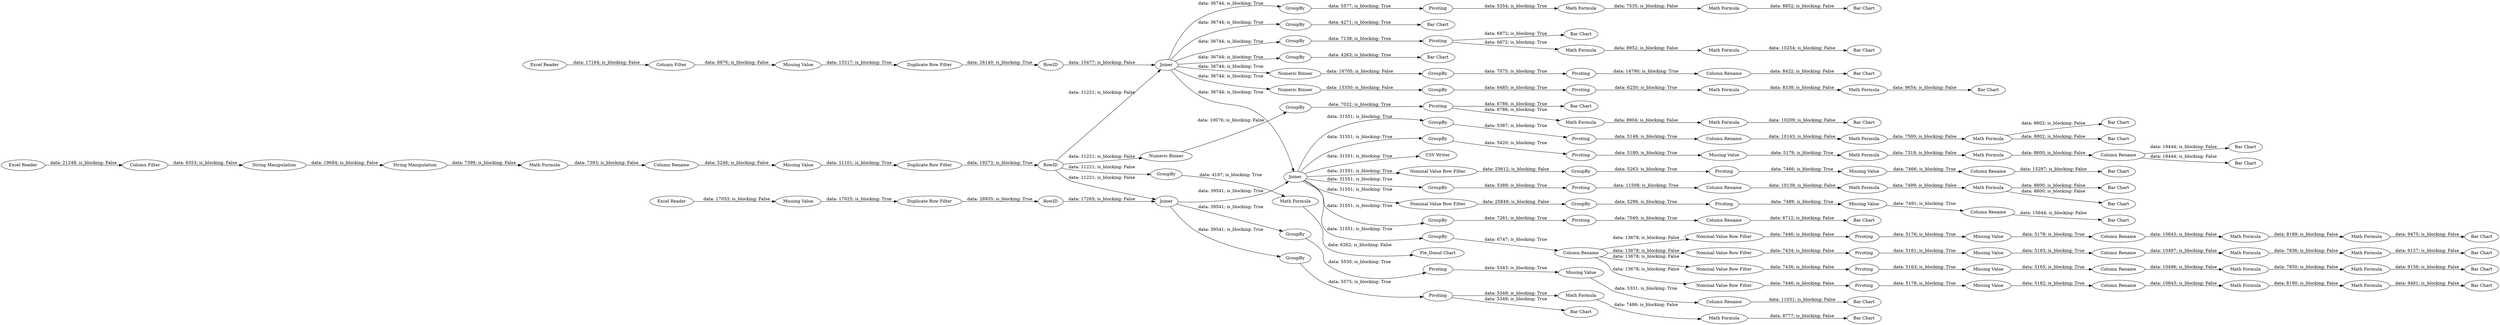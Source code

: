 digraph {
	"-7430136526415177420_26" [label=GroupBy]
	"-7430136526415177420_64" [label=GroupBy]
	"-7430136526415177420_129" [label="Math Formula"]
	"-7430136526415177420_44" [label=RowID]
	"-7430136526415177420_53" [label=Joiner]
	"-7430136526415177420_73" [label="Column Rename"]
	"-7430136526415177420_86" [label="Math Formula"]
	"-7430136526415177420_164" [label="Bar Chart"]
	"-7430136526415177420_90" [label=Pivoting]
	"-7430136526415177420_165" [label="Column Rename"]
	"-7430136526415177420_99" [label="Bar Chart"]
	"-7430136526415177420_140" [label="Missing Value"]
	"-7430136526415177420_12" [label="Missing Value"]
	"-7430136526415177420_121" [label=GroupBy]
	"-7430136526415177420_85" [label="Math Formula"]
	"-7430136526415177420_77" [label=Pivoting]
	"-7430136526415177420_61" [label=Pivoting]
	"-7430136526415177420_109" [label=GroupBy]
	"-7430136526415177420_136" [label="Column Rename"]
	"-7430136526415177420_87" [label=GroupBy]
	"-7430136526415177420_130" [label="Math Formula"]
	"-7430136526415177420_103" [label="Math Formula"]
	"-7430136526415177420_3" [label="Excel Reader"]
	"-7430136526415177420_132" [label=Pivoting]
	"-7430136526415177420_11" [label="Missing Value"]
	"-7430136526415177420_10" [label="Missing Value"]
	"-7430136526415177420_71" [label=Pivoting]
	"-7430136526415177420_22" [label="Math Formula"]
	"-7430136526415177420_171" [label=GroupBy]
	"-7430136526415177420_25" [label="String Manipulation"]
	"-7430136526415177420_41" [label="Duplicate Row Filter"]
	"-7430136526415177420_54" [label="Bar Chart"]
	"-7430136526415177420_107" [label="Bar Chart"]
	"-7430136526415177420_124" [label="Column Rename"]
	"-7430136526415177420_43" [label=RowID]
	"-7430136526415177420_139" [label="Nominal Value Row Filter"]
	"-7430136526415177420_176" [label="CSV Writer"]
	"-7430136526415177420_75" [label="Column Rename"]
	"-7430136526415177420_163" [label=Pivoting]
	"-7430136526415177420_76" [label=GroupBy]
	"-7430136526415177420_60" [label="Bar Chart"]
	"-7430136526415177420_88" [label="Math Formula"]
	"-7430136526415177420_98" [label="Bar Chart"]
	"-7430136526415177420_34" [label="Column Rename"]
	"-7430136526415177420_126" [label="Missing Value"]
	"-7430136526415177420_123" [label="Nominal Value Row Filter"]
	"-7430136526415177420_37" [label=Joiner]
	"-7430136526415177420_74" [label="Column Rename"]
	"-7430136526415177420_145" [label=Pivoting]
	"-7430136526415177420_35" [label="Column Filter"]
	"-7430136526415177420_70" [label=GroupBy]
	"-7430136526415177420_78" [label="Bar Chart"]
	"-7430136526415177420_81" [label="Bar Chart"]
	"-7430136526415177420_84" [label="Bar Chart"]
	"-7430136526415177420_148" [label="Bar Chart"]
	"-7430136526415177420_27" [label="Bar Chart"]
	"-7430136526415177420_93" [label="Bar Chart"]
	"-7430136526415177420_167" [label="Nominal Value Row Filter"]
	"-7430136526415177420_83" [label=Pivoting]
	"-7430136526415177420_147" [label="Missing Value"]
	"-7430136526415177420_180" [label="Math Formula"]
	"-7430136526415177420_59" [label=GroupBy]
	"-7430136526415177420_30" [label="Math Formula"]
	"-7430136526415177420_133" [label="Bar Chart"]
	"-7430136526415177420_178" [label="Math Formula"]
	"-7430136526415177420_55" [label="Math Formula"]
	"-7430136526415177420_62" [label="Missing Value"]
	"-7430136526415177420_174" [label="Missing Value"]
	"-7430136526415177420_45" [label=RowID]
	"-7430136526415177420_104" [label=Pivoting]
	"-7430136526415177420_134" [label="Missing Value"]
	"-7430136526415177420_68" [label="Bar Chart"]
	"-7430136526415177420_80" [label=GroupBy]
	"-7430136526415177420_110" [label="Math Formula"]
	"-7430136526415177420_138" [label=Pivoting]
	"-7430136526415177420_36" [label=GroupBy]
	"-7430136526415177420_57" [label="Bar Chart"]
	"-7430136526415177420_65" [label=Pivoting]
	"-7430136526415177420_177" [label="Math Formula"]
	"-7430136526415177420_24" [label="Numeric Binner"]
	"-7430136526415177420_48" [label="Math Formula"]
	"-7430136526415177420_67" [label=GroupBy]
	"-7430136526415177420_89" [label="Math Formula"]
	"-7430136526415177420_146" [label="Nominal Value Row Filter"]
	"-7430136526415177420_108" [label="Column Rename"]
	"-7430136526415177420_49" [label="Math Formula"]
	"-7430136526415177420_142" [label="Column Rename"]
	"-7430136526415177420_150" [label="Math Formula"]
	"-7430136526415177420_101" [label=GroupBy]
	"-7430136526415177420_179" [label="Pie_Donut Chart"]
	"-7430136526415177420_127" [label="Bar Chart"]
	"-7430136526415177420_173" [label="Bar Chart"]
	"-7430136526415177420_135" [label="Math Formula"]
	"-7430136526415177420_72" [label="Bar Chart"]
	"-7430136526415177420_143" [label="Math Formula"]
	"-7430136526415177420_141" [label="Bar Chart"]
	"-7430136526415177420_50" [label="Bar Chart"]
	"-7430136526415177420_21" [label="String Manipulation"]
	"-7430136526415177420_91" [label="Missing Value"]
	"-7430136526415177420_69" [label="Numeric Binner"]
	"-7430136526415177420_128" [label="Column Rename"]
	"-7430136526415177420_166" [label="Nominal Value Row Filter"]
	"-7430136526415177420_42" [label="Duplicate Row Filter"]
	"-7430136526415177420_94" [label="Column Rename"]
	"-7430136526415177420_1" [label="Excel Reader"]
	"-7430136526415177420_46" [label=Pivoting]
	"-7430136526415177420_131" [label="Nominal Value Row Filter"]
	"-7430136526415177420_32" [label="Bar Chart"]
	"-7430136526415177420_160" [label="Missing Value"]
	"-7430136526415177420_56" [label="Math Formula"]
	"-7430136526415177420_111" [label="Column Rename"]
	"-7430136526415177420_106" [label="Bar Chart"]
	"-7430136526415177420_16" [label="Duplicate Row Filter"]
	"-7430136526415177420_51" [label=Pivoting]
	"-7430136526415177420_52" [label=GroupBy]
	"-7430136526415177420_172" [label="Column Rename"]
	"-7430136526415177420_33" [label="Column Filter"]
	"-7430136526415177420_2" [label="Excel Reader"]
	"-7430136526415177420_82" [label=GroupBy]
	"-7430136526415177420_144" [label="Math Formula"]
	"-7430136526415177420_63" [label=Joiner]
	"-7430136526415177420_162" [label=GroupBy]
	"-7430136526415177420_112" [label="Math Formula"]
	"-7430136526415177420_149" [label="Column Rename"]
	"-7430136526415177420_31" [label="Math Formula"]
	"-7430136526415177420_28" [label=Pivoting]
	"-7430136526415177420_47" [label="Bar Chart"]
	"-7430136526415177420_18" [label=GroupBy]
	"-7430136526415177420_92" [label="Bar Chart"]
	"-7430136526415177420_66" [label="Bar Chart"]
	"-7430136526415177420_96" [label=Pivoting]
	"-7430136526415177420_170" [label=Pivoting]
	"-7430136526415177420_137" [label="Math Formula"]
	"-7430136526415177420_151" [label="Math Formula"]
	"-7430136526415177420_125" [label=Pivoting]
	"-7430136526415177420_113" [label="Math Formula"]
	"-7430136526415177420_79" [label="Numeric Binner"]
	"-7430136526415177420_63" -> "-7430136526415177420_101" [label="data: 31551; is_blocking: True"]
	"-7430136526415177420_80" -> "-7430136526415177420_81" [label="data: 4271; is_blocking: True"]
	"-7430136526415177420_162" -> "-7430136526415177420_163" [label="data: 5263; is_blocking: True"]
	"-7430136526415177420_1" -> "-7430136526415177420_35" [label="data: 17164; is_blocking: False"]
	"-7430136526415177420_110" -> "-7430136526415177420_106" [label="data: 8802; is_blocking: False"]
	"-7430136526415177420_37" -> "-7430136526415177420_76" [label="data: 36744; is_blocking: True"]
	"-7430136526415177420_61" -> "-7430136526415177420_62" [label="data: 5343; is_blocking: True"]
	"-7430136526415177420_167" -> "-7430136526415177420_162" [label="data: 25612; is_blocking: False"]
	"-7430136526415177420_48" -> "-7430136526415177420_49" [label="data: 8952; is_blocking: False"]
	"-7430136526415177420_43" -> "-7430136526415177420_53" [label="data: 17265; is_blocking: False"]
	"-7430136526415177420_37" -> "-7430136526415177420_36" [label="data: 36744; is_blocking: True"]
	"-7430136526415177420_82" -> "-7430136526415177420_83" [label="data: 6485; is_blocking: True"]
	"-7430136526415177420_144" -> "-7430136526415177420_143" [label="data: 7850; is_blocking: False"]
	"-7430136526415177420_145" -> "-7430136526415177420_147" [label="data: 5176; is_blocking: True"]
	"-7430136526415177420_85" -> "-7430136526415177420_86" [label="data: 8338; is_blocking: False"]
	"-7430136526415177420_30" -> "-7430136526415177420_31" [label="data: 8904; is_blocking: False"]
	"-7430136526415177420_142" -> "-7430136526415177420_144" [label="data: 10496; is_blocking: False"]
	"-7430136526415177420_59" -> "-7430136526415177420_61" [label="data: 5530; is_blocking: True"]
	"-7430136526415177420_63" -> "-7430136526415177420_121" [label="data: 31551; is_blocking: True"]
	"-7430136526415177420_63" -> "-7430136526415177420_166" [label="data: 31551; is_blocking: True"]
	"-7430136526415177420_37" -> "-7430136526415177420_63" [label="data: 36744; is_blocking: True"]
	"-7430136526415177420_51" -> "-7430136526415177420_54" [label="data: 5349; is_blocking: True"]
	"-7430136526415177420_56" -> "-7430136526415177420_57" [label="data: 8777; is_blocking: False"]
	"-7430136526415177420_51" -> "-7430136526415177420_55" [label="data: 5349; is_blocking: True"]
	"-7430136526415177420_28" -> "-7430136526415177420_30" [label="data: 6786; is_blocking: True"]
	"-7430136526415177420_149" -> "-7430136526415177420_151" [label="data: 10843; is_blocking: False"]
	"-7430136526415177420_136" -> "-7430136526415177420_137" [label="data: 10497; is_blocking: False"]
	"-7430136526415177420_49" -> "-7430136526415177420_50" [label="data: 10254; is_blocking: False"]
	"-7430136526415177420_77" -> "-7430136526415177420_177" [label="data: 5354; is_blocking: True"]
	"-7430136526415177420_18" -> "-7430136526415177420_180" [label="data: 4197; is_blocking: True"]
	"-7430136526415177420_22" -> "-7430136526415177420_34" [label="data: 7393; is_blocking: False"]
	"-7430136526415177420_172" -> "-7430136526415177420_173" [label="data: 15644; is_blocking: False"]
	"-7430136526415177420_94" -> "-7430136526415177420_93" [label="data: 19444; is_blocking: False"]
	"-7430136526415177420_134" -> "-7430136526415177420_136" [label="data: 5163; is_blocking: True"]
	"-7430136526415177420_113" -> "-7430136526415177420_99" [label="data: 8800; is_blocking: False"]
	"-7430136526415177420_31" -> "-7430136526415177420_32" [label="data: 10209; is_blocking: False"]
	"-7430136526415177420_12" -> "-7430136526415177420_42" [label="data: 11101; is_blocking: True"]
	"-7430136526415177420_28" -> "-7430136526415177420_27" [label="data: 6786; is_blocking: True"]
	"-7430136526415177420_139" -> "-7430136526415177420_138" [label="data: 7436; is_blocking: False"]
	"-7430136526415177420_64" -> "-7430136526415177420_65" [label="data: 7261; is_blocking: True"]
	"-7430136526415177420_112" -> "-7430136526415177420_113" [label="data: 7499; is_blocking: False"]
	"-7430136526415177420_10" -> "-7430136526415177420_16" [label="data: 15317; is_blocking: True"]
	"-7430136526415177420_37" -> "-7430136526415177420_80" [label="data: 36744; is_blocking: True"]
	"-7430136526415177420_55" -> "-7430136526415177420_56" [label="data: 7486; is_blocking: False"]
	"-7430136526415177420_125" -> "-7430136526415177420_126" [label="data: 5178; is_blocking: True"]
	"-7430136526415177420_79" -> "-7430136526415177420_82" [label="data: 15350; is_blocking: False"]
	"-7430136526415177420_88" -> "-7430136526415177420_94" [label="data: 8600; is_blocking: False"]
	"-7430136526415177420_110" -> "-7430136526415177420_107" [label="data: 8802; is_blocking: False"]
	"-7430136526415177420_91" -> "-7430136526415177420_89" [label="data: 5179; is_blocking: True"]
	"-7430136526415177420_37" -> "-7430136526415177420_79" [label="data: 36744; is_blocking: True"]
	"-7430136526415177420_63" -> "-7430136526415177420_109" [label="data: 31551; is_blocking: True"]
	"-7430136526415177420_41" -> "-7430136526415177420_43" [label="data: 28935; is_blocking: True"]
	"-7430136526415177420_37" -> "-7430136526415177420_69" [label="data: 36744; is_blocking: True"]
	"-7430136526415177420_83" -> "-7430136526415177420_85" [label="data: 6250; is_blocking: True"]
	"-7430136526415177420_177" -> "-7430136526415177420_178" [label="data: 7535; is_blocking: False"]
	"-7430136526415177420_150" -> "-7430136526415177420_148" [label="data: 9475; is_blocking: False"]
	"-7430136526415177420_11" -> "-7430136526415177420_41" [label="data: 17025; is_blocking: True"]
	"-7430136526415177420_24" -> "-7430136526415177420_26" [label="data: 10076; is_blocking: False"]
	"-7430136526415177420_151" -> "-7430136526415177420_150" [label="data: 8189; is_blocking: False"]
	"-7430136526415177420_63" -> "-7430136526415177420_167" [label="data: 31551; is_blocking: True"]
	"-7430136526415177420_63" -> "-7430136526415177420_176" [label="data: 31551; is_blocking: True"]
	"-7430136526415177420_160" -> "-7430136526415177420_165" [label="data: 7466; is_blocking: True"]
	"-7430136526415177420_174" -> "-7430136526415177420_172" [label="data: 7491; is_blocking: True"]
	"-7430136526415177420_35" -> "-7430136526415177420_10" [label="data: 8876; is_blocking: False"]
	"-7430136526415177420_67" -> "-7430136526415177420_68" [label="data: 4263; is_blocking: True"]
	"-7430136526415177420_101" -> "-7430136526415177420_96" [label="data: 5389; is_blocking: True"]
	"-7430136526415177420_52" -> "-7430136526415177420_51" [label="data: 5575; is_blocking: True"]
	"-7430136526415177420_63" -> "-7430136526415177420_87" [label="data: 31551; is_blocking: True"]
	"-7430136526415177420_123" -> "-7430136526415177420_125" [label="data: 7446; is_blocking: False"]
	"-7430136526415177420_124" -> "-7430136526415177420_139" [label="data: 13678; is_blocking: False"]
	"-7430136526415177420_137" -> "-7430136526415177420_135" [label="data: 7836; is_blocking: False"]
	"-7430136526415177420_45" -> "-7430136526415177420_24" [label="data: 11221; is_blocking: False"]
	"-7430136526415177420_108" -> "-7430136526415177420_103" [label="data: 10143; is_blocking: False"]
	"-7430136526415177420_124" -> "-7430136526415177420_123" [label="data: 13678; is_blocking: False"]
	"-7430136526415177420_71" -> "-7430136526415177420_73" [label="data: 14790; is_blocking: True"]
	"-7430136526415177420_53" -> "-7430136526415177420_63" [label="data: 39541; is_blocking: True"]
	"-7430136526415177420_89" -> "-7430136526415177420_88" [label="data: 7318; is_blocking: False"]
	"-7430136526415177420_76" -> "-7430136526415177420_77" [label="data: 5577; is_blocking: True"]
	"-7430136526415177420_44" -> "-7430136526415177420_37" [label="data: 15477; is_blocking: False"]
	"-7430136526415177420_146" -> "-7430136526415177420_145" [label="data: 7446; is_blocking: False"]
	"-7430136526415177420_165" -> "-7430136526415177420_164" [label="data: 15297; is_blocking: False"]
	"-7430136526415177420_130" -> "-7430136526415177420_129" [label="data: 8190; is_blocking: False"]
	"-7430136526415177420_70" -> "-7430136526415177420_71" [label="data: 7075; is_blocking: True"]
	"-7430136526415177420_46" -> "-7430136526415177420_48" [label="data: 6872; is_blocking: True"]
	"-7430136526415177420_86" -> "-7430136526415177420_84" [label="data: 9654; is_blocking: False"]
	"-7430136526415177420_53" -> "-7430136526415177420_52" [label="data: 39541; is_blocking: True"]
	"-7430136526415177420_124" -> "-7430136526415177420_146" [label="data: 13678; is_blocking: False"]
	"-7430136526415177420_62" -> "-7430136526415177420_74" [label="data: 5331; is_blocking: True"]
	"-7430136526415177420_94" -> "-7430136526415177420_92" [label="data: 19444; is_blocking: False"]
	"-7430136526415177420_128" -> "-7430136526415177420_130" [label="data: 10843; is_blocking: False"]
	"-7430136526415177420_34" -> "-7430136526415177420_12" [label="data: 5246; is_blocking: False"]
	"-7430136526415177420_69" -> "-7430136526415177420_70" [label="data: 16705; is_blocking: False"]
	"-7430136526415177420_132" -> "-7430136526415177420_134" [label="data: 5161; is_blocking: True"]
	"-7430136526415177420_21" -> "-7430136526415177420_25" [label="data: 19684; is_blocking: False"]
	"-7430136526415177420_73" -> "-7430136526415177420_72" [label="data: 8422; is_blocking: False"]
	"-7430136526415177420_87" -> "-7430136526415177420_90" [label="data: 5420; is_blocking: True"]
	"-7430136526415177420_109" -> "-7430136526415177420_104" [label="data: 5387; is_blocking: True"]
	"-7430136526415177420_103" -> "-7430136526415177420_110" [label="data: 7500; is_blocking: False"]
	"-7430136526415177420_37" -> "-7430136526415177420_67" [label="data: 36744; is_blocking: True"]
	"-7430136526415177420_33" -> "-7430136526415177420_21" [label="data: 6353; is_blocking: False"]
	"-7430136526415177420_2" -> "-7430136526415177420_11" [label="data: 17053; is_blocking: False"]
	"-7430136526415177420_3" -> "-7430136526415177420_33" [label="data: 21248; is_blocking: False"]
	"-7430136526415177420_42" -> "-7430136526415177420_45" [label="data: 19273; is_blocking: True"]
	"-7430136526415177420_171" -> "-7430136526415177420_170" [label="data: 5296; is_blocking: True"]
	"-7430136526415177420_46" -> "-7430136526415177420_47" [label="data: 6872; is_blocking: True"]
	"-7430136526415177420_25" -> "-7430136526415177420_22" [label="data: 7399; is_blocking: False"]
	"-7430136526415177420_143" -> "-7430136526415177420_141" [label="data: 9156; is_blocking: False"]
	"-7430136526415177420_45" -> "-7430136526415177420_18" [label="data: 11221; is_blocking: False"]
	"-7430136526415177420_126" -> "-7430136526415177420_128" [label="data: 5182; is_blocking: True"]
	"-7430136526415177420_90" -> "-7430136526415177420_91" [label="data: 5180; is_blocking: True"]
	"-7430136526415177420_113" -> "-7430136526415177420_98" [label="data: 8800; is_blocking: False"]
	"-7430136526415177420_163" -> "-7430136526415177420_160" [label="data: 7466; is_blocking: True"]
	"-7430136526415177420_63" -> "-7430136526415177420_64" [label="data: 31551; is_blocking: True"]
	"-7430136526415177420_111" -> "-7430136526415177420_112" [label="data: 10138; is_blocking: False"]
	"-7430136526415177420_135" -> "-7430136526415177420_133" [label="data: 9127; is_blocking: False"]
	"-7430136526415177420_36" -> "-7430136526415177420_46" [label="data: 7138; is_blocking: True"]
	"-7430136526415177420_75" -> "-7430136526415177420_66" [label="data: 6712; is_blocking: False"]
	"-7430136526415177420_180" -> "-7430136526415177420_179" [label="data: 6262; is_blocking: False"]
	"-7430136526415177420_16" -> "-7430136526415177420_44" [label="data: 26140; is_blocking: True"]
	"-7430136526415177420_104" -> "-7430136526415177420_108" [label="data: 5148; is_blocking: True"]
	"-7430136526415177420_129" -> "-7430136526415177420_127" [label="data: 9481; is_blocking: False"]
	"-7430136526415177420_53" -> "-7430136526415177420_59" [label="data: 39541; is_blocking: True"]
	"-7430136526415177420_74" -> "-7430136526415177420_60" [label="data: 11031; is_blocking: False"]
	"-7430136526415177420_147" -> "-7430136526415177420_149" [label="data: 5178; is_blocking: True"]
	"-7430136526415177420_45" -> "-7430136526415177420_37" [label="data: 11221; is_blocking: False"]
	"-7430136526415177420_140" -> "-7430136526415177420_142" [label="data: 5165; is_blocking: True"]
	"-7430136526415177420_121" -> "-7430136526415177420_124" [label="data: 6747; is_blocking: True"]
	"-7430136526415177420_65" -> "-7430136526415177420_75" [label="data: 7040; is_blocking: True"]
	"-7430136526415177420_131" -> "-7430136526415177420_132" [label="data: 7434; is_blocking: False"]
	"-7430136526415177420_178" -> "-7430136526415177420_78" [label="data: 8852; is_blocking: False"]
	"-7430136526415177420_124" -> "-7430136526415177420_131" [label="data: 13678; is_blocking: False"]
	"-7430136526415177420_138" -> "-7430136526415177420_140" [label="data: 5163; is_blocking: True"]
	"-7430136526415177420_170" -> "-7430136526415177420_174" [label="data: 7489; is_blocking: True"]
	"-7430136526415177420_166" -> "-7430136526415177420_171" [label="data: 25849; is_blocking: False"]
	"-7430136526415177420_96" -> "-7430136526415177420_111" [label="data: 11508; is_blocking: True"]
	"-7430136526415177420_26" -> "-7430136526415177420_28" [label="data: 7022; is_blocking: True"]
	"-7430136526415177420_45" -> "-7430136526415177420_53" [label="data: 11221; is_blocking: False"]
	rankdir=LR
}
